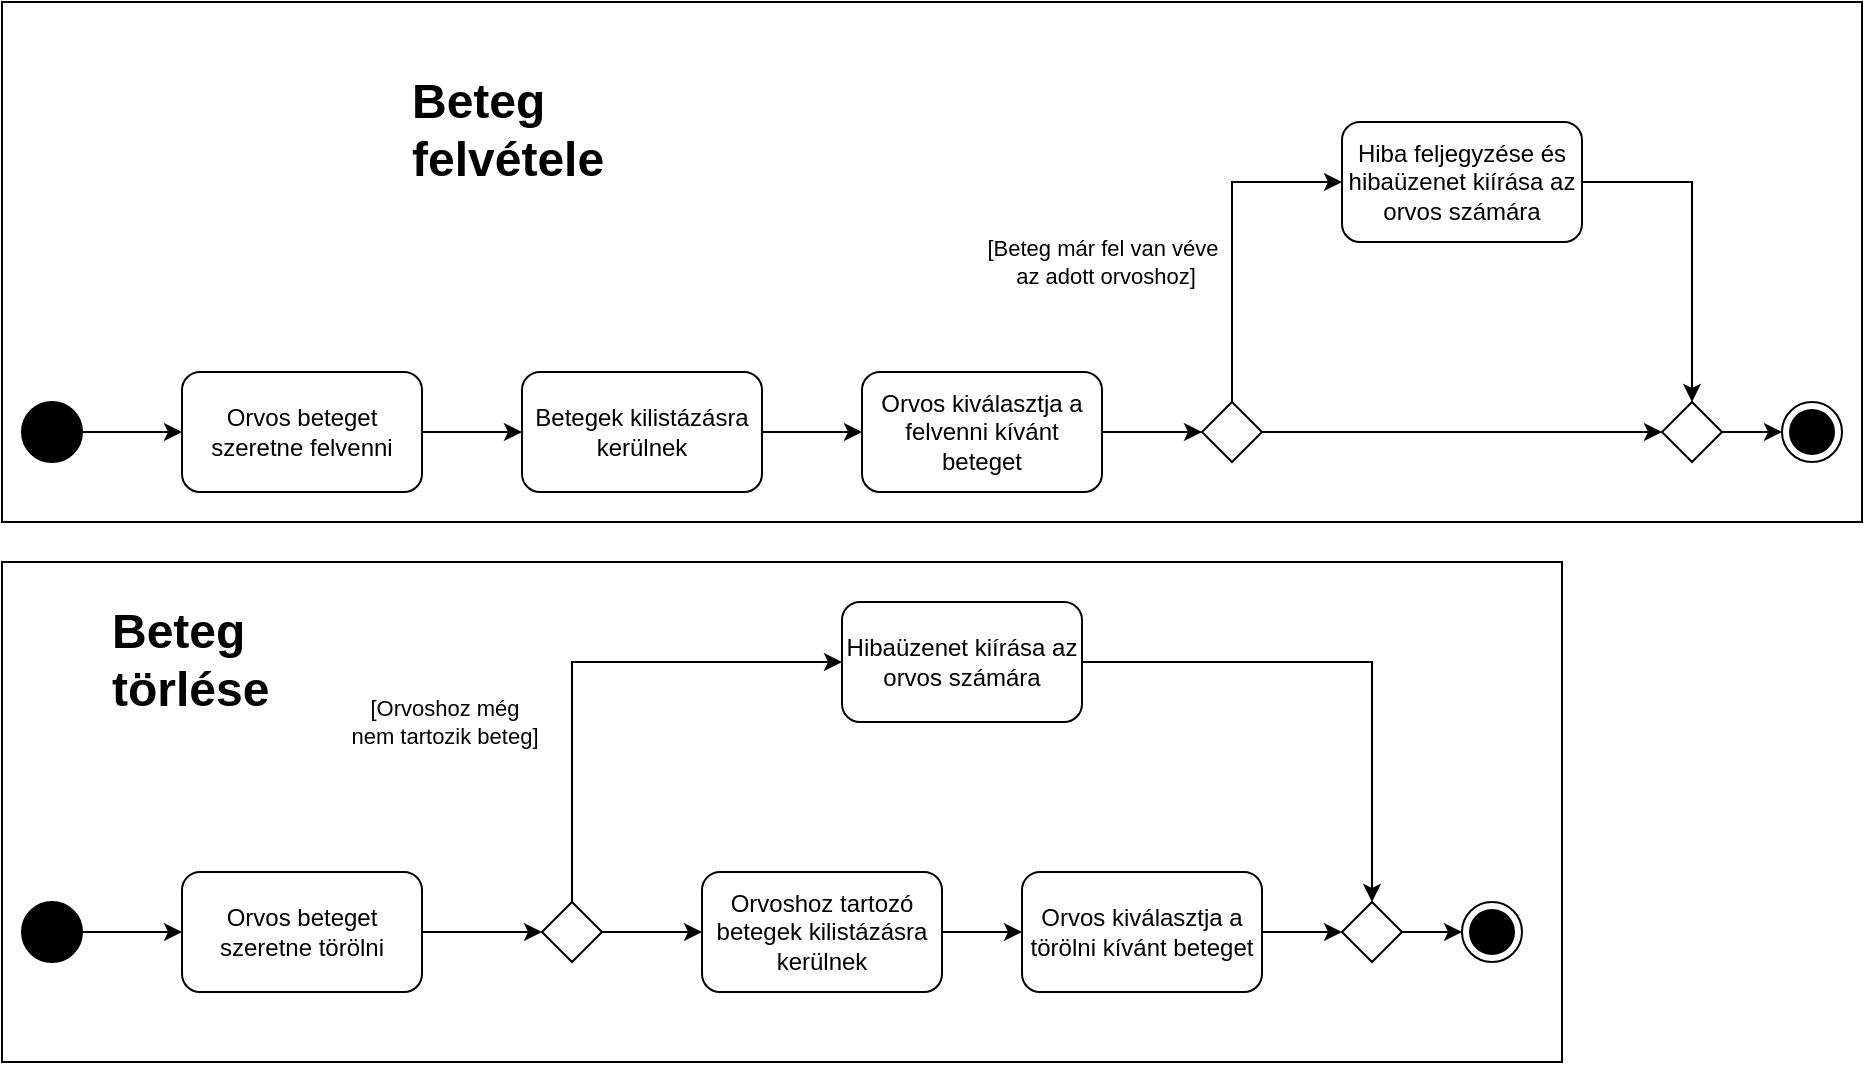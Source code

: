 <mxfile version="22.1.0" type="github">
  <diagram name="1 oldal" id="A5lsXJry7dlUo_Qo3VN9">
    <mxGraphModel dx="983" dy="745" grid="1" gridSize="10" guides="1" tooltips="1" connect="1" arrows="1" fold="1" page="1" pageScale="1" pageWidth="1654" pageHeight="2336" math="0" shadow="0">
      <root>
        <mxCell id="0" />
        <mxCell id="1" parent="0" />
        <mxCell id="i-3CGc0Ypoq-aM-rwJRE-147" value="" style="group" vertex="1" connectable="0" parent="1">
          <mxGeometry x="10" y="10" width="930" height="260" as="geometry" />
        </mxCell>
        <mxCell id="i-3CGc0Ypoq-aM-rwJRE-85" value="" style="rounded=0;whiteSpace=wrap;html=1;" vertex="1" parent="i-3CGc0Ypoq-aM-rwJRE-147">
          <mxGeometry width="930" height="260" as="geometry" />
        </mxCell>
        <mxCell id="i-3CGc0Ypoq-aM-rwJRE-1" value="" style="ellipse;fillColor=strokeColor;html=1;" vertex="1" parent="i-3CGc0Ypoq-aM-rwJRE-147">
          <mxGeometry x="10" y="200" width="30" height="30" as="geometry" />
        </mxCell>
        <mxCell id="i-3CGc0Ypoq-aM-rwJRE-2" value="" style="endArrow=classic;html=1;rounded=0;exitX=1;exitY=0.5;exitDx=0;exitDy=0;entryX=0;entryY=0.5;entryDx=0;entryDy=0;" edge="1" parent="i-3CGc0Ypoq-aM-rwJRE-147" source="i-3CGc0Ypoq-aM-rwJRE-1" target="i-3CGc0Ypoq-aM-rwJRE-35">
          <mxGeometry width="50" height="50" relative="1" as="geometry">
            <mxPoint x="50" y="-245" as="sourcePoint" />
            <mxPoint x="90" y="215" as="targetPoint" />
          </mxGeometry>
        </mxCell>
        <mxCell id="i-3CGc0Ypoq-aM-rwJRE-35" value="Orvos beteget szeretne felvenni" style="rounded=1;whiteSpace=wrap;html=1;" vertex="1" parent="i-3CGc0Ypoq-aM-rwJRE-147">
          <mxGeometry x="90" y="185" width="120" height="60" as="geometry" />
        </mxCell>
        <mxCell id="i-3CGc0Ypoq-aM-rwJRE-36" value="" style="endArrow=classic;html=1;rounded=0;entryX=0;entryY=0.5;entryDx=0;entryDy=0;exitX=1;exitY=0.5;exitDx=0;exitDy=0;" edge="1" parent="i-3CGc0Ypoq-aM-rwJRE-147" target="i-3CGc0Ypoq-aM-rwJRE-37" source="i-3CGc0Ypoq-aM-rwJRE-35">
          <mxGeometry width="50" height="50" relative="1" as="geometry">
            <mxPoint x="210" y="215" as="sourcePoint" />
            <mxPoint x="260" y="215" as="targetPoint" />
          </mxGeometry>
        </mxCell>
        <mxCell id="i-3CGc0Ypoq-aM-rwJRE-37" value="Betegek kilistázásra kerülnek" style="rounded=1;whiteSpace=wrap;html=1;" vertex="1" parent="i-3CGc0Ypoq-aM-rwJRE-147">
          <mxGeometry x="260" y="185" width="120" height="60" as="geometry" />
        </mxCell>
        <mxCell id="i-3CGc0Ypoq-aM-rwJRE-38" value="" style="endArrow=classic;html=1;rounded=0;entryX=0;entryY=0.5;entryDx=0;entryDy=0;exitX=1;exitY=0.5;exitDx=0;exitDy=0;" edge="1" parent="i-3CGc0Ypoq-aM-rwJRE-147" target="i-3CGc0Ypoq-aM-rwJRE-39" source="i-3CGc0Ypoq-aM-rwJRE-37">
          <mxGeometry width="50" height="50" relative="1" as="geometry">
            <mxPoint x="400" y="270" as="sourcePoint" />
            <mxPoint x="430" y="215" as="targetPoint" />
          </mxGeometry>
        </mxCell>
        <mxCell id="i-3CGc0Ypoq-aM-rwJRE-39" value="Orvos kiválasztja a felvenni kívánt beteget" style="rounded=1;whiteSpace=wrap;html=1;" vertex="1" parent="i-3CGc0Ypoq-aM-rwJRE-147">
          <mxGeometry x="430" y="185" width="120" height="60" as="geometry" />
        </mxCell>
        <mxCell id="i-3CGc0Ypoq-aM-rwJRE-44" value="" style="endArrow=classic;html=1;rounded=0;exitX=1;exitY=0.5;exitDx=0;exitDy=0;entryX=0;entryY=0.5;entryDx=0;entryDy=0;" edge="1" parent="i-3CGc0Ypoq-aM-rwJRE-147" source="i-3CGc0Ypoq-aM-rwJRE-39" target="i-3CGc0Ypoq-aM-rwJRE-43">
          <mxGeometry width="50" height="50" relative="1" as="geometry">
            <mxPoint x="550" y="215" as="sourcePoint" />
            <mxPoint x="680" y="215" as="targetPoint" />
          </mxGeometry>
        </mxCell>
        <mxCell id="i-3CGc0Ypoq-aM-rwJRE-43" value="" style="rhombus;whiteSpace=wrap;html=1;" vertex="1" parent="i-3CGc0Ypoq-aM-rwJRE-147">
          <mxGeometry x="600" y="200" width="30" height="30" as="geometry" />
        </mxCell>
        <mxCell id="i-3CGc0Ypoq-aM-rwJRE-46" value="Hiba feljegyzése és hibaüzenet kiírása az orvos számára" style="rounded=1;whiteSpace=wrap;html=1;" vertex="1" parent="i-3CGc0Ypoq-aM-rwJRE-147">
          <mxGeometry x="670" y="60" width="120" height="60" as="geometry" />
        </mxCell>
        <mxCell id="i-3CGc0Ypoq-aM-rwJRE-47" value="[Beteg már fel van véve&lt;br&gt;&amp;nbsp;az adott orvoshoz]" style="edgeStyle=orthogonalEdgeStyle;rounded=0;orthogonalLoop=1;jettySize=auto;html=1;exitX=0.5;exitY=0;exitDx=0;exitDy=0;entryX=0;entryY=0.5;entryDx=0;entryDy=0;" edge="1" parent="i-3CGc0Ypoq-aM-rwJRE-147" source="i-3CGc0Ypoq-aM-rwJRE-43" target="i-3CGc0Ypoq-aM-rwJRE-46">
          <mxGeometry x="-0.151" y="65" relative="1" as="geometry">
            <mxPoint as="offset" />
          </mxGeometry>
        </mxCell>
        <mxCell id="i-3CGc0Ypoq-aM-rwJRE-48" value="" style="rhombus;whiteSpace=wrap;html=1;" vertex="1" parent="i-3CGc0Ypoq-aM-rwJRE-147">
          <mxGeometry x="830" y="200" width="30" height="30" as="geometry" />
        </mxCell>
        <mxCell id="i-3CGc0Ypoq-aM-rwJRE-50" style="edgeStyle=orthogonalEdgeStyle;rounded=0;orthogonalLoop=1;jettySize=auto;html=1;exitX=1;exitY=0.5;exitDx=0;exitDy=0;entryX=0;entryY=0.5;entryDx=0;entryDy=0;" edge="1" parent="i-3CGc0Ypoq-aM-rwJRE-147" source="i-3CGc0Ypoq-aM-rwJRE-43" target="i-3CGc0Ypoq-aM-rwJRE-48">
          <mxGeometry relative="1" as="geometry" />
        </mxCell>
        <mxCell id="i-3CGc0Ypoq-aM-rwJRE-49" style="edgeStyle=orthogonalEdgeStyle;rounded=0;orthogonalLoop=1;jettySize=auto;html=1;exitX=1;exitY=0.5;exitDx=0;exitDy=0;entryX=0.5;entryY=0;entryDx=0;entryDy=0;" edge="1" parent="i-3CGc0Ypoq-aM-rwJRE-147" source="i-3CGc0Ypoq-aM-rwJRE-46" target="i-3CGc0Ypoq-aM-rwJRE-48">
          <mxGeometry relative="1" as="geometry" />
        </mxCell>
        <mxCell id="i-3CGc0Ypoq-aM-rwJRE-51" value="" style="ellipse;html=1;shape=endState;fillColor=strokeColor;" vertex="1" parent="i-3CGc0Ypoq-aM-rwJRE-147">
          <mxGeometry x="890" y="200" width="30" height="30" as="geometry" />
        </mxCell>
        <mxCell id="i-3CGc0Ypoq-aM-rwJRE-52" style="edgeStyle=orthogonalEdgeStyle;rounded=0;orthogonalLoop=1;jettySize=auto;html=1;exitX=1;exitY=0.5;exitDx=0;exitDy=0;entryX=0;entryY=0.5;entryDx=0;entryDy=0;" edge="1" parent="i-3CGc0Ypoq-aM-rwJRE-147" source="i-3CGc0Ypoq-aM-rwJRE-48" target="i-3CGc0Ypoq-aM-rwJRE-51">
          <mxGeometry relative="1" as="geometry" />
        </mxCell>
        <mxCell id="i-3CGc0Ypoq-aM-rwJRE-86" value="&lt;h1&gt;Beteg felvétele&lt;/h1&gt;" style="text;html=1;strokeColor=none;fillColor=none;spacing=5;spacingTop=-20;whiteSpace=wrap;overflow=hidden;rounded=0;" vertex="1" parent="i-3CGc0Ypoq-aM-rwJRE-147">
          <mxGeometry x="200" y="30" width="140" height="70" as="geometry" />
        </mxCell>
        <mxCell id="i-3CGc0Ypoq-aM-rwJRE-148" value="" style="group" vertex="1" connectable="0" parent="1">
          <mxGeometry x="10" y="290" width="780" height="250" as="geometry" />
        </mxCell>
        <mxCell id="i-3CGc0Ypoq-aM-rwJRE-146" value="" style="rounded=0;whiteSpace=wrap;html=1;" vertex="1" parent="i-3CGc0Ypoq-aM-rwJRE-148">
          <mxGeometry width="780" height="250" as="geometry" />
        </mxCell>
        <mxCell id="i-3CGc0Ypoq-aM-rwJRE-126" value="" style="ellipse;fillColor=strokeColor;html=1;" vertex="1" parent="i-3CGc0Ypoq-aM-rwJRE-148">
          <mxGeometry x="10" y="170" width="30" height="30" as="geometry" />
        </mxCell>
        <mxCell id="i-3CGc0Ypoq-aM-rwJRE-127" value="Orvos beteget szeretne törölni" style="rounded=1;whiteSpace=wrap;html=1;" vertex="1" parent="i-3CGc0Ypoq-aM-rwJRE-148">
          <mxGeometry x="90" y="155" width="120" height="60" as="geometry" />
        </mxCell>
        <mxCell id="i-3CGc0Ypoq-aM-rwJRE-128" style="edgeStyle=orthogonalEdgeStyle;rounded=0;orthogonalLoop=1;jettySize=auto;html=1;exitX=1;exitY=0.5;exitDx=0;exitDy=0;entryX=0;entryY=0.5;entryDx=0;entryDy=0;" edge="1" parent="i-3CGc0Ypoq-aM-rwJRE-148" source="i-3CGc0Ypoq-aM-rwJRE-126" target="i-3CGc0Ypoq-aM-rwJRE-127">
          <mxGeometry relative="1" as="geometry" />
        </mxCell>
        <mxCell id="i-3CGc0Ypoq-aM-rwJRE-129" value="Orvoshoz tartozó betegek kilistázásra kerülnek" style="rounded=1;whiteSpace=wrap;html=1;" vertex="1" parent="i-3CGc0Ypoq-aM-rwJRE-148">
          <mxGeometry x="350" y="155" width="120" height="60" as="geometry" />
        </mxCell>
        <mxCell id="i-3CGc0Ypoq-aM-rwJRE-132" value="" style="edgeStyle=orthogonalEdgeStyle;rounded=0;orthogonalLoop=1;jettySize=auto;html=1;exitX=1;exitY=0.5;exitDx=0;exitDy=0;entryX=0;entryY=0.5;entryDx=0;entryDy=0;" edge="1" parent="i-3CGc0Ypoq-aM-rwJRE-148" source="i-3CGc0Ypoq-aM-rwJRE-127" target="i-3CGc0Ypoq-aM-rwJRE-131">
          <mxGeometry relative="1" as="geometry">
            <mxPoint x="210" y="185" as="sourcePoint" />
            <mxPoint x="350" y="185" as="targetPoint" />
          </mxGeometry>
        </mxCell>
        <mxCell id="i-3CGc0Ypoq-aM-rwJRE-131" value="" style="rhombus;whiteSpace=wrap;html=1;" vertex="1" parent="i-3CGc0Ypoq-aM-rwJRE-148">
          <mxGeometry x="270" y="170" width="30" height="30" as="geometry" />
        </mxCell>
        <mxCell id="i-3CGc0Ypoq-aM-rwJRE-130" style="edgeStyle=orthogonalEdgeStyle;rounded=0;orthogonalLoop=1;jettySize=auto;html=1;exitX=1;exitY=0.5;exitDx=0;exitDy=0;entryX=0;entryY=0.5;entryDx=0;entryDy=0;" edge="1" parent="i-3CGc0Ypoq-aM-rwJRE-148" source="i-3CGc0Ypoq-aM-rwJRE-131" target="i-3CGc0Ypoq-aM-rwJRE-129">
          <mxGeometry relative="1" as="geometry" />
        </mxCell>
        <mxCell id="i-3CGc0Ypoq-aM-rwJRE-135" value="" style="rhombus;whiteSpace=wrap;html=1;" vertex="1" parent="i-3CGc0Ypoq-aM-rwJRE-148">
          <mxGeometry x="670" y="170" width="30" height="30" as="geometry" />
        </mxCell>
        <mxCell id="i-3CGc0Ypoq-aM-rwJRE-136" value="" style="ellipse;html=1;shape=endState;fillColor=strokeColor;" vertex="1" parent="i-3CGc0Ypoq-aM-rwJRE-148">
          <mxGeometry x="730" y="170" width="30" height="30" as="geometry" />
        </mxCell>
        <mxCell id="i-3CGc0Ypoq-aM-rwJRE-137" style="edgeStyle=orthogonalEdgeStyle;rounded=0;orthogonalLoop=1;jettySize=auto;html=1;exitX=1;exitY=0.5;exitDx=0;exitDy=0;entryX=0;entryY=0.5;entryDx=0;entryDy=0;" edge="1" parent="i-3CGc0Ypoq-aM-rwJRE-148" source="i-3CGc0Ypoq-aM-rwJRE-135" target="i-3CGc0Ypoq-aM-rwJRE-136">
          <mxGeometry relative="1" as="geometry" />
        </mxCell>
        <mxCell id="i-3CGc0Ypoq-aM-rwJRE-141" style="edgeStyle=orthogonalEdgeStyle;rounded=0;orthogonalLoop=1;jettySize=auto;html=1;exitX=1;exitY=0.5;exitDx=0;exitDy=0;entryX=0.5;entryY=0;entryDx=0;entryDy=0;" edge="1" parent="i-3CGc0Ypoq-aM-rwJRE-148" source="i-3CGc0Ypoq-aM-rwJRE-138" target="i-3CGc0Ypoq-aM-rwJRE-135">
          <mxGeometry relative="1" as="geometry" />
        </mxCell>
        <mxCell id="i-3CGc0Ypoq-aM-rwJRE-138" value="Hibaüzenet kiírása az orvos számára" style="rounded=1;whiteSpace=wrap;html=1;" vertex="1" parent="i-3CGc0Ypoq-aM-rwJRE-148">
          <mxGeometry x="420" y="20" width="120" height="60" as="geometry" />
        </mxCell>
        <mxCell id="i-3CGc0Ypoq-aM-rwJRE-139" style="edgeStyle=orthogonalEdgeStyle;rounded=0;orthogonalLoop=1;jettySize=auto;html=1;exitX=0.5;exitY=0;exitDx=0;exitDy=0;entryX=0;entryY=0.5;entryDx=0;entryDy=0;" edge="1" parent="i-3CGc0Ypoq-aM-rwJRE-148" source="i-3CGc0Ypoq-aM-rwJRE-131" target="i-3CGc0Ypoq-aM-rwJRE-138">
          <mxGeometry relative="1" as="geometry" />
        </mxCell>
        <mxCell id="i-3CGc0Ypoq-aM-rwJRE-140" value="[Orvoshoz még &lt;br&gt;nem tartozik beteg]" style="edgeLabel;html=1;align=center;verticalAlign=middle;resizable=0;points=[];" vertex="1" connectable="0" parent="i-3CGc0Ypoq-aM-rwJRE-139">
          <mxGeometry x="0.03" y="-2" relative="1" as="geometry">
            <mxPoint x="-76" y="28" as="offset" />
          </mxGeometry>
        </mxCell>
        <mxCell id="i-3CGc0Ypoq-aM-rwJRE-144" style="edgeStyle=orthogonalEdgeStyle;rounded=0;orthogonalLoop=1;jettySize=auto;html=1;exitX=1;exitY=0.5;exitDx=0;exitDy=0;entryX=0;entryY=0.5;entryDx=0;entryDy=0;" edge="1" parent="i-3CGc0Ypoq-aM-rwJRE-148" source="i-3CGc0Ypoq-aM-rwJRE-142" target="i-3CGc0Ypoq-aM-rwJRE-135">
          <mxGeometry relative="1" as="geometry" />
        </mxCell>
        <mxCell id="i-3CGc0Ypoq-aM-rwJRE-142" value="Orvos kiválasztja a törölni kívánt beteget" style="rounded=1;whiteSpace=wrap;html=1;" vertex="1" parent="i-3CGc0Ypoq-aM-rwJRE-148">
          <mxGeometry x="510" y="155" width="120" height="60" as="geometry" />
        </mxCell>
        <mxCell id="i-3CGc0Ypoq-aM-rwJRE-145" value="&lt;h1&gt;Beteg törlése&lt;/h1&gt;" style="text;html=1;strokeColor=none;fillColor=none;spacing=5;spacingTop=-20;whiteSpace=wrap;overflow=hidden;rounded=0;" vertex="1" parent="i-3CGc0Ypoq-aM-rwJRE-148">
          <mxGeometry x="50" y="15" width="140" height="70" as="geometry" />
        </mxCell>
        <mxCell id="i-3CGc0Ypoq-aM-rwJRE-143" style="edgeStyle=orthogonalEdgeStyle;rounded=0;orthogonalLoop=1;jettySize=auto;html=1;exitX=1;exitY=0.5;exitDx=0;exitDy=0;entryX=0;entryY=0.5;entryDx=0;entryDy=0;" edge="1" parent="i-3CGc0Ypoq-aM-rwJRE-148" source="i-3CGc0Ypoq-aM-rwJRE-129" target="i-3CGc0Ypoq-aM-rwJRE-142">
          <mxGeometry relative="1" as="geometry" />
        </mxCell>
      </root>
    </mxGraphModel>
  </diagram>
</mxfile>
